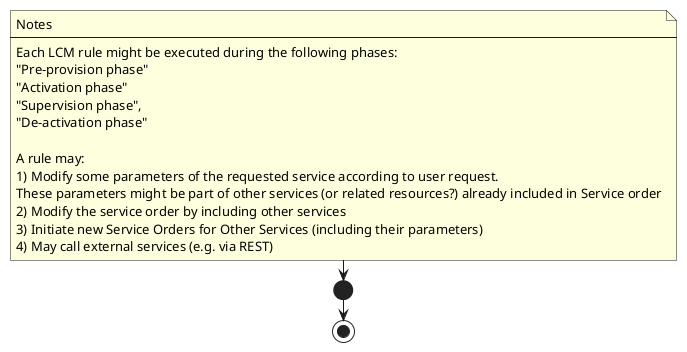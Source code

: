 @startuml 

note
    Notes
    ----
    Each LCM rule might be executed during the following phases:
    "Pre-provision phase"
    "Activation phase"
    "Supervision phase", 
    "De-activation phase"
    
    A rule may:
    1) Modify some parameters of the requested service according to user request. 
    These parameters might be part of other services (or related resources?) already included in Service order
    2) Modify the service order by including other services
    3) Initiate new Service Orders for Other Services (including their parameters) 
    4) May call external services (e.g. via REST)
end note

start
stop


@enduml